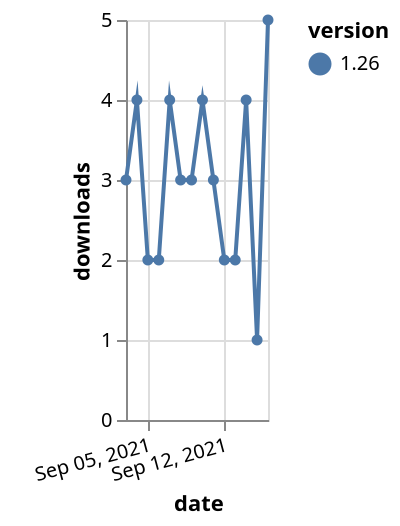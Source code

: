 {"$schema": "https://vega.github.io/schema/vega-lite/v5.json", "description": "A simple bar chart with embedded data.", "data": {"values": [{"date": "2021-09-03", "total": 2082, "delta": 3, "version": "1.26"}, {"date": "2021-09-04", "total": 2086, "delta": 4, "version": "1.26"}, {"date": "2021-09-05", "total": 2088, "delta": 2, "version": "1.26"}, {"date": "2021-09-06", "total": 2090, "delta": 2, "version": "1.26"}, {"date": "2021-09-07", "total": 2094, "delta": 4, "version": "1.26"}, {"date": "2021-09-08", "total": 2097, "delta": 3, "version": "1.26"}, {"date": "2021-09-09", "total": 2100, "delta": 3, "version": "1.26"}, {"date": "2021-09-10", "total": 2104, "delta": 4, "version": "1.26"}, {"date": "2021-09-11", "total": 2107, "delta": 3, "version": "1.26"}, {"date": "2021-09-12", "total": 2109, "delta": 2, "version": "1.26"}, {"date": "2021-09-13", "total": 2111, "delta": 2, "version": "1.26"}, {"date": "2021-09-14", "total": 2115, "delta": 4, "version": "1.26"}, {"date": "2021-09-15", "total": 2116, "delta": 1, "version": "1.26"}, {"date": "2021-09-16", "total": 2121, "delta": 5, "version": "1.26"}]}, "width": "container", "mark": {"type": "line", "point": {"filled": true}}, "encoding": {"x": {"field": "date", "type": "temporal", "timeUnit": "yearmonthdate", "title": "date", "axis": {"labelAngle": -15}}, "y": {"field": "delta", "type": "quantitative", "title": "downloads"}, "color": {"field": "version", "type": "nominal"}, "tooltip": {"field": "delta"}}}